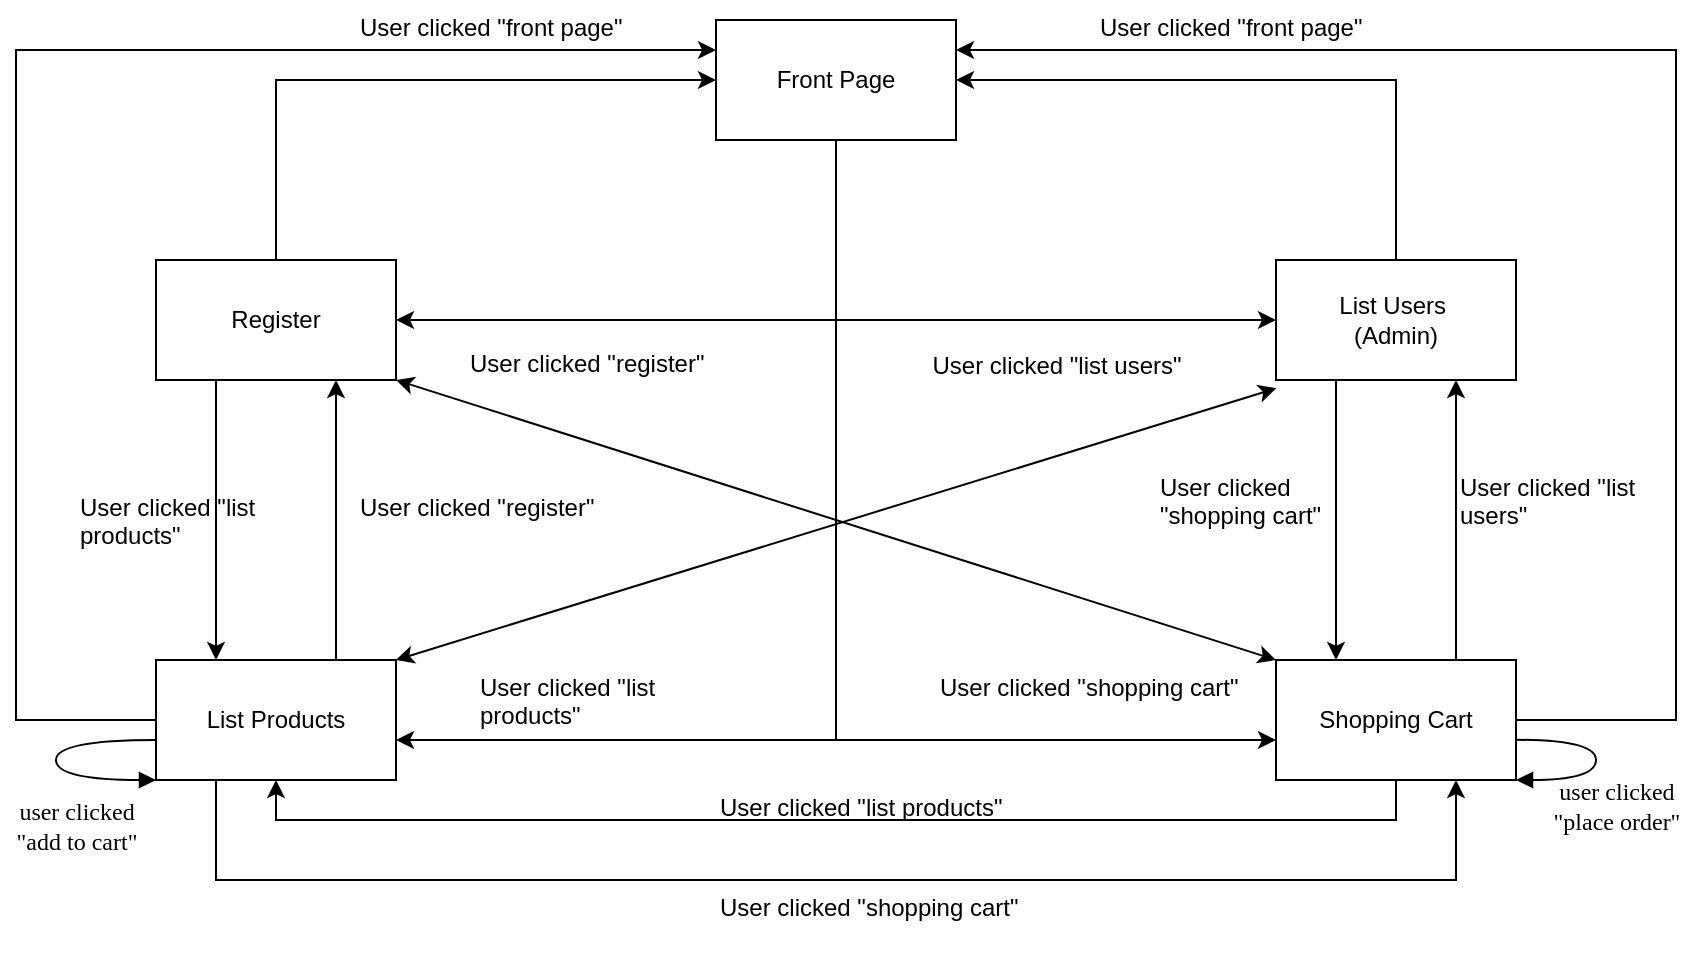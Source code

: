 <mxfile version="22.1.3" type="device">
  <diagram name="Page-1" id="CAKlMIxyu17nMkDT_ifj">
    <mxGraphModel dx="1136" dy="621" grid="1" gridSize="10" guides="1" tooltips="1" connect="1" arrows="1" fold="1" page="1" pageScale="1" pageWidth="850" pageHeight="1100" math="0" shadow="0">
      <root>
        <mxCell id="0" />
        <mxCell id="1" parent="0" />
        <mxCell id="D7MWi51H5zmShWoSvv_p-7" style="edgeStyle=orthogonalEdgeStyle;rounded=0;orthogonalLoop=1;jettySize=auto;html=1;" parent="1" source="D7MWi51H5zmShWoSvv_p-1" target="D7MWi51H5zmShWoSvv_p-2" edge="1">
          <mxGeometry relative="1" as="geometry">
            <Array as="points">
              <mxPoint x="420" y="190" />
            </Array>
          </mxGeometry>
        </mxCell>
        <mxCell id="D7MWi51H5zmShWoSvv_p-8" style="edgeStyle=orthogonalEdgeStyle;rounded=0;orthogonalLoop=1;jettySize=auto;html=1;entryX=0;entryY=0.5;entryDx=0;entryDy=0;" parent="1" source="D7MWi51H5zmShWoSvv_p-1" target="D7MWi51H5zmShWoSvv_p-4" edge="1">
          <mxGeometry relative="1" as="geometry">
            <Array as="points">
              <mxPoint x="420" y="190" />
            </Array>
          </mxGeometry>
        </mxCell>
        <mxCell id="D7MWi51H5zmShWoSvv_p-9" style="edgeStyle=orthogonalEdgeStyle;rounded=0;orthogonalLoop=1;jettySize=auto;html=1;" parent="1" source="D7MWi51H5zmShWoSvv_p-1" target="D7MWi51H5zmShWoSvv_p-3" edge="1">
          <mxGeometry relative="1" as="geometry">
            <Array as="points">
              <mxPoint x="420" y="400" />
            </Array>
          </mxGeometry>
        </mxCell>
        <mxCell id="D7MWi51H5zmShWoSvv_p-10" style="edgeStyle=orthogonalEdgeStyle;rounded=0;orthogonalLoop=1;jettySize=auto;html=1;" parent="1" source="D7MWi51H5zmShWoSvv_p-1" target="D7MWi51H5zmShWoSvv_p-5" edge="1">
          <mxGeometry relative="1" as="geometry">
            <Array as="points">
              <mxPoint x="420" y="400" />
            </Array>
          </mxGeometry>
        </mxCell>
        <mxCell id="D7MWi51H5zmShWoSvv_p-1" value="Front Page" style="rounded=0;whiteSpace=wrap;html=1;" parent="1" vertex="1">
          <mxGeometry x="360" y="40" width="120" height="60" as="geometry" />
        </mxCell>
        <mxCell id="D7MWi51H5zmShWoSvv_p-15" style="edgeStyle=orthogonalEdgeStyle;rounded=0;orthogonalLoop=1;jettySize=auto;html=1;entryX=0;entryY=0.5;entryDx=0;entryDy=0;" parent="1" source="D7MWi51H5zmShWoSvv_p-2" target="D7MWi51H5zmShWoSvv_p-1" edge="1">
          <mxGeometry relative="1" as="geometry">
            <Array as="points">
              <mxPoint x="140" y="70" />
            </Array>
          </mxGeometry>
        </mxCell>
        <mxCell id="D7MWi51H5zmShWoSvv_p-21" style="edgeStyle=orthogonalEdgeStyle;rounded=0;orthogonalLoop=1;jettySize=auto;html=1;exitX=0.25;exitY=1;exitDx=0;exitDy=0;entryX=0.25;entryY=0;entryDx=0;entryDy=0;" parent="1" source="D7MWi51H5zmShWoSvv_p-2" target="D7MWi51H5zmShWoSvv_p-3" edge="1">
          <mxGeometry relative="1" as="geometry" />
        </mxCell>
        <mxCell id="D7MWi51H5zmShWoSvv_p-2" value="Register" style="rounded=0;whiteSpace=wrap;html=1;" parent="1" vertex="1">
          <mxGeometry x="80" y="160" width="120" height="60" as="geometry" />
        </mxCell>
        <mxCell id="D7MWi51H5zmShWoSvv_p-20" style="edgeStyle=orthogonalEdgeStyle;rounded=0;orthogonalLoop=1;jettySize=auto;html=1;exitX=0.75;exitY=0;exitDx=0;exitDy=0;entryX=0.75;entryY=1;entryDx=0;entryDy=0;" parent="1" source="D7MWi51H5zmShWoSvv_p-3" target="D7MWi51H5zmShWoSvv_p-2" edge="1">
          <mxGeometry relative="1" as="geometry" />
        </mxCell>
        <mxCell id="D7MWi51H5zmShWoSvv_p-25" style="edgeStyle=orthogonalEdgeStyle;rounded=0;orthogonalLoop=1;jettySize=auto;html=1;entryX=0.75;entryY=1;entryDx=0;entryDy=0;" parent="1" source="D7MWi51H5zmShWoSvv_p-3" target="D7MWi51H5zmShWoSvv_p-5" edge="1">
          <mxGeometry relative="1" as="geometry">
            <Array as="points">
              <mxPoint x="110" y="470" />
              <mxPoint x="730" y="470" />
            </Array>
          </mxGeometry>
        </mxCell>
        <mxCell id="D7MWi51H5zmShWoSvv_p-27" style="edgeStyle=orthogonalEdgeStyle;rounded=0;orthogonalLoop=1;jettySize=auto;html=1;entryX=0;entryY=0.25;entryDx=0;entryDy=0;" parent="1" source="D7MWi51H5zmShWoSvv_p-3" target="D7MWi51H5zmShWoSvv_p-1" edge="1">
          <mxGeometry relative="1" as="geometry">
            <Array as="points">
              <mxPoint x="10" y="390" />
              <mxPoint x="10" y="55" />
            </Array>
          </mxGeometry>
        </mxCell>
        <mxCell id="D7MWi51H5zmShWoSvv_p-3" value="&lt;div&gt;List Products&lt;/div&gt;" style="rounded=0;whiteSpace=wrap;html=1;" parent="1" vertex="1">
          <mxGeometry x="80" y="360" width="120" height="60" as="geometry" />
        </mxCell>
        <mxCell id="D7MWi51H5zmShWoSvv_p-16" style="edgeStyle=orthogonalEdgeStyle;rounded=0;orthogonalLoop=1;jettySize=auto;html=1;entryX=1;entryY=0.5;entryDx=0;entryDy=0;" parent="1" source="D7MWi51H5zmShWoSvv_p-4" target="D7MWi51H5zmShWoSvv_p-1" edge="1">
          <mxGeometry relative="1" as="geometry">
            <Array as="points">
              <mxPoint x="700" y="70" />
            </Array>
          </mxGeometry>
        </mxCell>
        <mxCell id="D7MWi51H5zmShWoSvv_p-23" style="edgeStyle=orthogonalEdgeStyle;rounded=0;orthogonalLoop=1;jettySize=auto;html=1;exitX=0.25;exitY=1;exitDx=0;exitDy=0;entryX=0.25;entryY=0;entryDx=0;entryDy=0;" parent="1" source="D7MWi51H5zmShWoSvv_p-4" target="D7MWi51H5zmShWoSvv_p-5" edge="1">
          <mxGeometry relative="1" as="geometry" />
        </mxCell>
        <mxCell id="D7MWi51H5zmShWoSvv_p-4" value="&lt;div&gt;List Users&amp;nbsp;&lt;/div&gt;&lt;div&gt;(Admin)&lt;/div&gt;" style="rounded=0;whiteSpace=wrap;html=1;" parent="1" vertex="1">
          <mxGeometry x="640" y="160" width="120" height="60" as="geometry" />
        </mxCell>
        <mxCell id="D7MWi51H5zmShWoSvv_p-22" style="edgeStyle=orthogonalEdgeStyle;rounded=0;orthogonalLoop=1;jettySize=auto;html=1;exitX=0.75;exitY=0;exitDx=0;exitDy=0;entryX=0.75;entryY=1;entryDx=0;entryDy=0;" parent="1" source="D7MWi51H5zmShWoSvv_p-5" target="D7MWi51H5zmShWoSvv_p-4" edge="1">
          <mxGeometry relative="1" as="geometry" />
        </mxCell>
        <mxCell id="D7MWi51H5zmShWoSvv_p-24" style="edgeStyle=orthogonalEdgeStyle;rounded=0;orthogonalLoop=1;jettySize=auto;html=1;entryX=0.5;entryY=1;entryDx=0;entryDy=0;" parent="1" source="D7MWi51H5zmShWoSvv_p-5" target="D7MWi51H5zmShWoSvv_p-3" edge="1">
          <mxGeometry relative="1" as="geometry">
            <Array as="points">
              <mxPoint x="700" y="440" />
              <mxPoint x="140" y="440" />
            </Array>
          </mxGeometry>
        </mxCell>
        <mxCell id="D7MWi51H5zmShWoSvv_p-26" style="edgeStyle=orthogonalEdgeStyle;rounded=0;orthogonalLoop=1;jettySize=auto;html=1;entryX=1;entryY=0.25;entryDx=0;entryDy=0;" parent="1" source="D7MWi51H5zmShWoSvv_p-5" target="D7MWi51H5zmShWoSvv_p-1" edge="1">
          <mxGeometry relative="1" as="geometry">
            <Array as="points">
              <mxPoint x="840" y="390" />
              <mxPoint x="840" y="55" />
            </Array>
          </mxGeometry>
        </mxCell>
        <mxCell id="D7MWi51H5zmShWoSvv_p-41" style="rounded=0;orthogonalLoop=1;jettySize=auto;html=1;exitX=0;exitY=0;exitDx=0;exitDy=0;entryX=1;entryY=1;entryDx=0;entryDy=0;startArrow=classic;startFill=1;" parent="1" source="D7MWi51H5zmShWoSvv_p-5" target="D7MWi51H5zmShWoSvv_p-2" edge="1">
          <mxGeometry relative="1" as="geometry" />
        </mxCell>
        <mxCell id="D7MWi51H5zmShWoSvv_p-5" value="Shopping Cart" style="rounded=0;whiteSpace=wrap;html=1;" parent="1" vertex="1">
          <mxGeometry x="640" y="360" width="120" height="60" as="geometry" />
        </mxCell>
        <mxCell id="D7MWi51H5zmShWoSvv_p-11" value="User clicked &quot;list users&quot;" style="text;html=1;align=center;verticalAlign=middle;resizable=0;points=[];autosize=1;strokeColor=none;fillColor=none;" parent="1" vertex="1">
          <mxGeometry x="455" y="198" width="150" height="30" as="geometry" />
        </mxCell>
        <mxCell id="D7MWi51H5zmShWoSvv_p-12" value="User clicked &quot;register&quot;" style="text;whiteSpace=wrap;html=1;" parent="1" vertex="1">
          <mxGeometry x="235" y="198" width="120" height="40" as="geometry" />
        </mxCell>
        <mxCell id="D7MWi51H5zmShWoSvv_p-13" value="User clicked &quot;list products&quot;" style="text;whiteSpace=wrap;html=1;" parent="1" vertex="1">
          <mxGeometry x="240" y="360" width="110" height="40" as="geometry" />
        </mxCell>
        <mxCell id="D7MWi51H5zmShWoSvv_p-14" value="User clicked &quot;shopping cart&quot;" style="text;whiteSpace=wrap;html=1;" parent="1" vertex="1">
          <mxGeometry x="470" y="360" width="160" height="40" as="geometry" />
        </mxCell>
        <mxCell id="D7MWi51H5zmShWoSvv_p-28" value="User clicked &quot;register&quot;" style="text;whiteSpace=wrap;html=1;" parent="1" vertex="1">
          <mxGeometry x="180" y="270" width="120" height="40" as="geometry" />
        </mxCell>
        <mxCell id="D7MWi51H5zmShWoSvv_p-30" value="User clicked &quot;list products&quot;" style="text;whiteSpace=wrap;html=1;" parent="1" vertex="1">
          <mxGeometry x="40" y="270" width="110" height="40" as="geometry" />
        </mxCell>
        <mxCell id="D7MWi51H5zmShWoSvv_p-31" value="User clicked &quot;shopping cart&quot;" style="text;whiteSpace=wrap;html=1;" parent="1" vertex="1">
          <mxGeometry x="580" y="260" width="90" height="40" as="geometry" />
        </mxCell>
        <mxCell id="D7MWi51H5zmShWoSvv_p-36" value="User clicked &quot;list users&quot;" style="text;whiteSpace=wrap;html=1;" parent="1" vertex="1">
          <mxGeometry x="730" y="260" width="100" height="40" as="geometry" />
        </mxCell>
        <mxCell id="D7MWi51H5zmShWoSvv_p-37" value="User clicked &quot;shopping cart&quot;" style="text;whiteSpace=wrap;html=1;" parent="1" vertex="1">
          <mxGeometry x="360" y="470" width="160" height="40" as="geometry" />
        </mxCell>
        <mxCell id="D7MWi51H5zmShWoSvv_p-38" value="User clicked &quot;list products&quot;" style="text;whiteSpace=wrap;html=1;" parent="1" vertex="1">
          <mxGeometry x="360" y="420" width="160" height="20" as="geometry" />
        </mxCell>
        <mxCell id="D7MWi51H5zmShWoSvv_p-39" value="User clicked &quot;front page&quot;" style="text;whiteSpace=wrap;html=1;" parent="1" vertex="1">
          <mxGeometry x="180" y="30" width="140" height="30" as="geometry" />
        </mxCell>
        <mxCell id="D7MWi51H5zmShWoSvv_p-40" value="User clicked &quot;front page&quot;" style="text;whiteSpace=wrap;html=1;" parent="1" vertex="1">
          <mxGeometry x="550" y="30" width="140" height="30" as="geometry" />
        </mxCell>
        <mxCell id="D7MWi51H5zmShWoSvv_p-42" style="rounded=0;orthogonalLoop=1;jettySize=auto;html=1;exitX=1;exitY=0;exitDx=0;exitDy=0;entryX=0.002;entryY=1.068;entryDx=0;entryDy=0;entryPerimeter=0;startArrow=classic;startFill=1;" parent="1" source="D7MWi51H5zmShWoSvv_p-3" target="D7MWi51H5zmShWoSvv_p-4" edge="1">
          <mxGeometry relative="1" as="geometry" />
        </mxCell>
        <mxCell id="loDkcP1tt6ysw1GV08RF-1" value="&lt;div&gt;user clicked&lt;/div&gt;&lt;div&gt;&quot;place order&quot;&lt;br&gt;&lt;/div&gt;" style="html=1;verticalAlign=bottom;endArrow=block;labelBackgroundColor=none;fontFamily=Verdana;fontSize=12;elbow=vertical;edgeStyle=orthogonalEdgeStyle;curved=1;entryX=1;entryY=1;exitX=1.038;exitY=0.345;exitPerimeter=0;rounded=0;entryDx=0;entryDy=0;" edge="1" parent="1" target="D7MWi51H5zmShWoSvv_p-5">
          <mxGeometry x="0.204" y="32" relative="1" as="geometry">
            <mxPoint x="759.62" y="399.9" as="sourcePoint" />
            <mxPoint x="764.62" y="437.9" as="targetPoint" />
            <Array as="points">
              <mxPoint x="800" y="400" />
              <mxPoint x="800" y="420" />
            </Array>
            <mxPoint x="10" y="-2" as="offset" />
          </mxGeometry>
        </mxCell>
        <mxCell id="loDkcP1tt6ysw1GV08RF-3" value="&lt;div&gt;user clicked&lt;/div&gt;&lt;div&gt;&quot;add to cart&quot;&lt;br&gt;&lt;/div&gt;" style="html=1;verticalAlign=bottom;endArrow=block;labelBackgroundColor=none;fontFamily=Verdana;fontSize=12;elbow=vertical;edgeStyle=orthogonalEdgeStyle;curved=1;exitX=1.038;exitY=0.345;exitPerimeter=0;rounded=0;" edge="1" parent="1">
          <mxGeometry x="0.333" y="-40" relative="1" as="geometry">
            <mxPoint x="80.0" y="400.0" as="sourcePoint" />
            <mxPoint x="80" y="420" as="targetPoint" />
            <Array as="points">
              <mxPoint x="30" y="400" />
              <mxPoint x="30" y="420" />
              <mxPoint x="80" y="420" />
            </Array>
            <mxPoint as="offset" />
          </mxGeometry>
        </mxCell>
      </root>
    </mxGraphModel>
  </diagram>
</mxfile>
